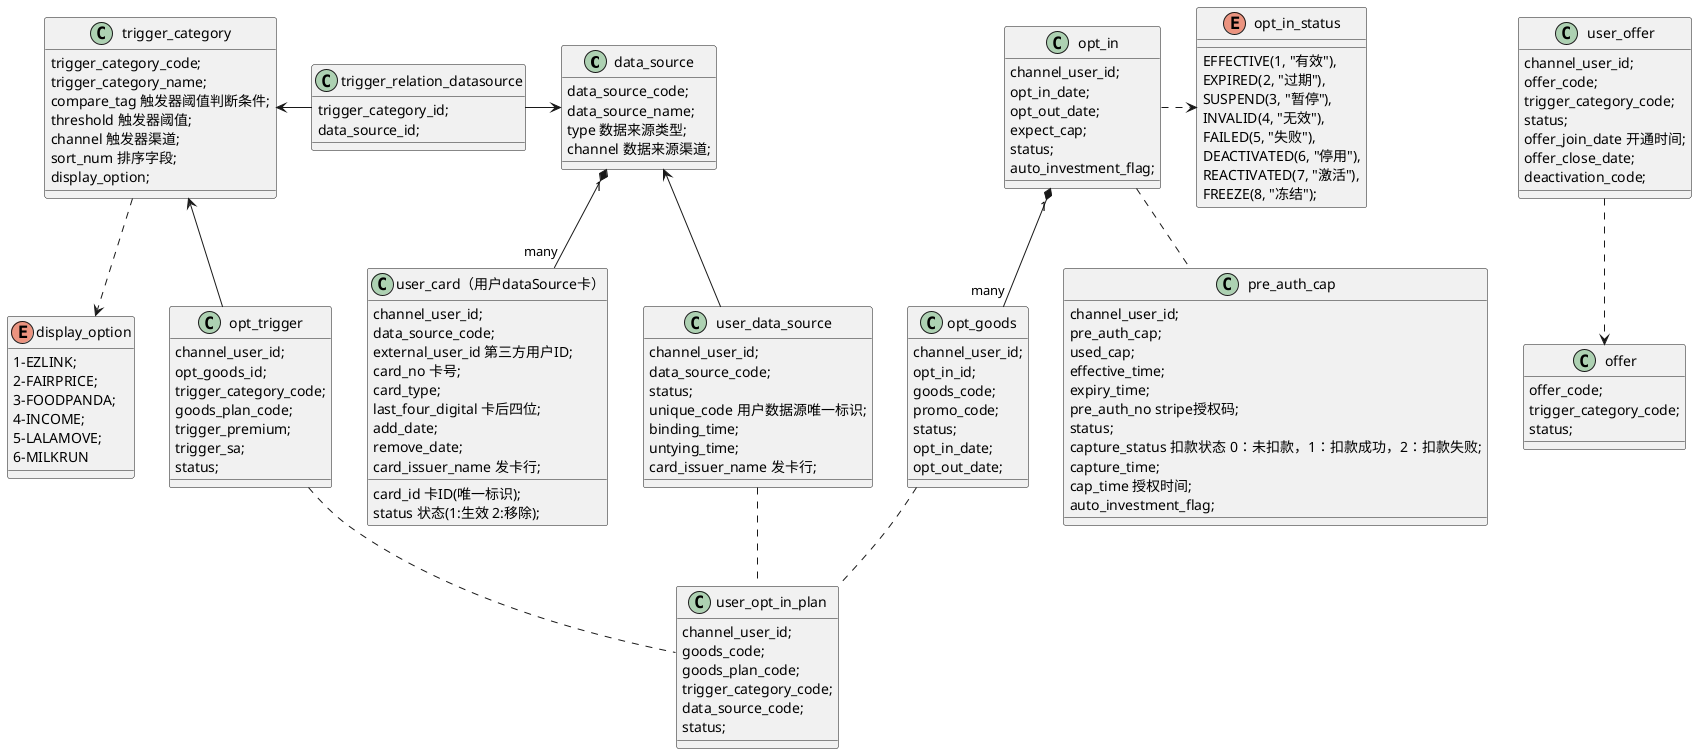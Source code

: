 @startuml

class data_source{
    data_source_code;
    data_source_name;
    type 数据来源类型;
    channel 数据来源渠道;
}

class "user_card（用户dataSource卡）" as user_card {
    channel_user_id;
    data_source_code;
    external_user_id 第三方用户ID;
    card_id 卡ID(唯一标识);
    card_no 卡号;
    card_type;
    last_four_digital 卡后四位;
    status 状态(1:生效 2:移除);
    add_date;
    remove_date;
    card_issuer_name 发卡行;
}

data_source "1" *-- "many" user_card

class user_data_source {
    channel_user_id;
    data_source_code;
    status;
    unique_code 用户数据源唯一标识;
    binding_time;
    untying_time;
    card_issuer_name 发卡行;
}

data_source  <--  user_data_source


class trigger_category {
    trigger_category_code;
    trigger_category_name;
    compare_tag 触发器阈值判断条件;
    threshold 触发器阈值;
    channel 触发器渠道;
    sort_num 排序字段;
    display_option;
}

enum display_option {
    1-EZLINK;
    2-FAIRPRICE;
    3-FOODPANDA;
    4-INCOME;
    5-LALAMOVE;
    6-MILKRUN
}

trigger_category ..> display_option

class opt_in {
    channel_user_id;
    opt_in_date;
    opt_out_date;
    expect_cap;
    status;
    auto_investment_flag;
}

enum opt_in_status {
    EFFECTIVE(1, "有效"),
    EXPIRED(2, "过期"),
    SUSPEND(3, "暂停"),
    INVALID(4, "无效"),
    FAILED(5, "失败"),
    DEACTIVATED(6, "停用"),
    REACTIVATED(7, "激活"),
    FREEZE(8, "冻结");
}

opt_in .> opt_in_status

class opt_goods{
    channel_user_id;
    opt_in_id;
    goods_code;
    promo_code;
    status;
    opt_in_date;
    opt_out_date;
}

opt_in "1" *-- "many" opt_goods


class opt_trigger {
    channel_user_id;
    opt_goods_id;
    trigger_category_code;
    goods_plan_code;
    trigger_premium;
    trigger_sa;
    status;
}

opt_trigger -up-> trigger_category

class user_opt_in_plan {
    channel_user_id;
    goods_code;
    goods_plan_code;
    trigger_category_code;
    data_source_code;
    status;
}

class pre_auth_cap{
    channel_user_id;
    pre_auth_cap;
    used_cap;
    effective_time;
    expiry_time;
    pre_auth_no stripe授权码;
    status;
    capture_status 扣款状态 0：未扣款，1：扣款成功，2：扣款失败;
    capture_time;
    cap_time 授权时间;
    auto_investment_flag;
}

opt_in .. pre_auth_cap

user_data_source .. user_opt_in_plan

opt_goods .. user_opt_in_plan

opt_trigger .. user_opt_in_plan


class trigger_relation_datasource {
    trigger_category_id;
    data_source_id;
}

trigger_relation_datasource -left-> trigger_category
trigger_relation_datasource -> data_source


'class trigger_relation_merchant {
'    trigger_category_id;
'    merchant_id;
'}


class offer {
    offer_code;
    trigger_category_code;
    status;
}

class user_offer {
    channel_user_id;
    offer_code;
    trigger_category_code;
    status;
    offer_join_date 开通时间;
    offer_close_date;
    deactivation_code;
}

user_offer ..> offer
@enduml

